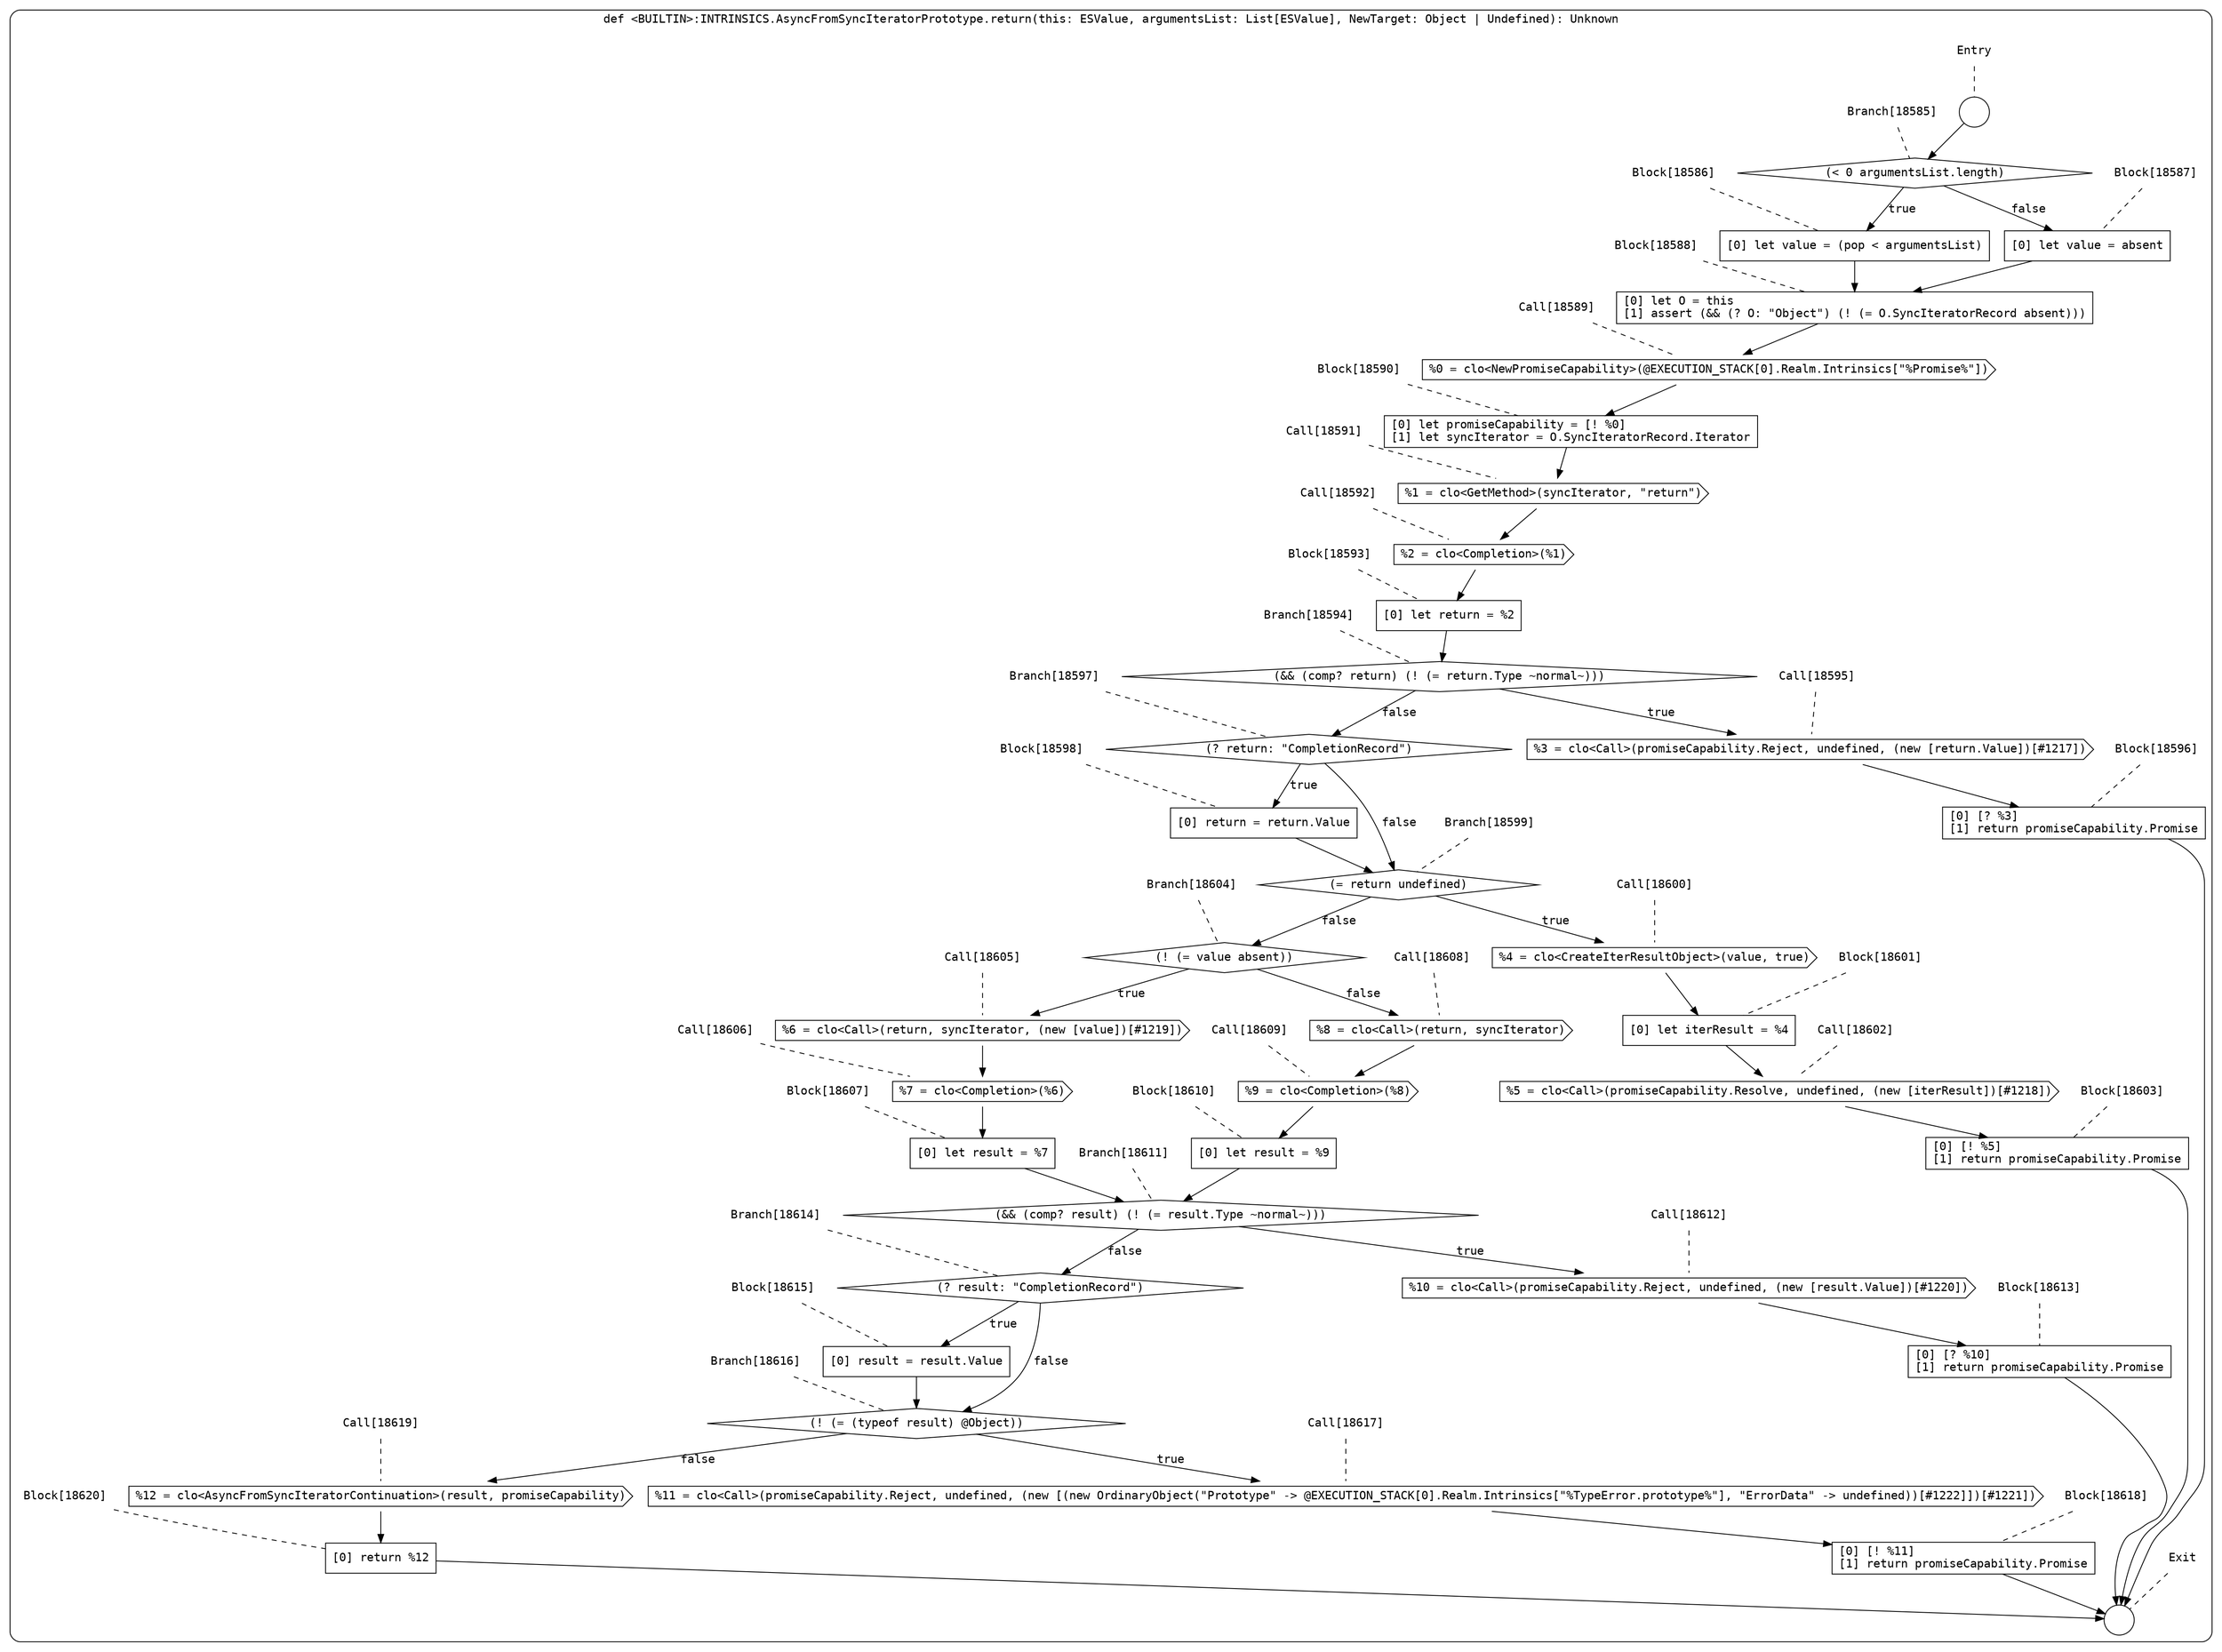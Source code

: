 digraph {
  graph [fontname = "Consolas"]
  node [fontname = "Consolas"]
  edge [fontname = "Consolas"]
  subgraph cluster2563 {
    label = "def <BUILTIN>:INTRINSICS.AsyncFromSyncIteratorPrototype.return(this: ESValue, argumentsList: List[ESValue], NewTarget: Object | Undefined): Unknown"
    style = rounded
    cluster2563_entry_name [shape=none, label=<<font color="black">Entry</font>>]
    cluster2563_entry_name -> cluster2563_entry [arrowhead=none, color="black", style=dashed]
    cluster2563_entry [shape=circle label=" " color="black" fillcolor="white" style=filled]
    cluster2563_entry -> node18585 [color="black"]
    cluster2563_exit_name [shape=none, label=<<font color="black">Exit</font>>]
    cluster2563_exit_name -> cluster2563_exit [arrowhead=none, color="black", style=dashed]
    cluster2563_exit [shape=circle label=" " color="black" fillcolor="white" style=filled]
    node18585_name [shape=none, label=<<font color="black">Branch[18585]</font>>]
    node18585_name -> node18585 [arrowhead=none, color="black", style=dashed]
    node18585 [shape=diamond, label=<<font color="black">(&lt; 0 argumentsList.length)</font>> color="black" fillcolor="white", style=filled]
    node18585 -> node18586 [label=<<font color="black">true</font>> color="black"]
    node18585 -> node18587 [label=<<font color="black">false</font>> color="black"]
    node18586_name [shape=none, label=<<font color="black">Block[18586]</font>>]
    node18586_name -> node18586 [arrowhead=none, color="black", style=dashed]
    node18586 [shape=box, label=<<font color="black">[0] let value = (pop &lt; argumentsList)<BR ALIGN="LEFT"/></font>> color="black" fillcolor="white", style=filled]
    node18586 -> node18588 [color="black"]
    node18587_name [shape=none, label=<<font color="black">Block[18587]</font>>]
    node18587_name -> node18587 [arrowhead=none, color="black", style=dashed]
    node18587 [shape=box, label=<<font color="black">[0] let value = absent<BR ALIGN="LEFT"/></font>> color="black" fillcolor="white", style=filled]
    node18587 -> node18588 [color="black"]
    node18588_name [shape=none, label=<<font color="black">Block[18588]</font>>]
    node18588_name -> node18588 [arrowhead=none, color="black", style=dashed]
    node18588 [shape=box, label=<<font color="black">[0] let O = this<BR ALIGN="LEFT"/>[1] assert (&amp;&amp; (? O: &quot;Object&quot;) (! (= O.SyncIteratorRecord absent)))<BR ALIGN="LEFT"/></font>> color="black" fillcolor="white", style=filled]
    node18588 -> node18589 [color="black"]
    node18589_name [shape=none, label=<<font color="black">Call[18589]</font>>]
    node18589_name -> node18589 [arrowhead=none, color="black", style=dashed]
    node18589 [shape=cds, label=<<font color="black">%0 = clo&lt;NewPromiseCapability&gt;(@EXECUTION_STACK[0].Realm.Intrinsics[&quot;%Promise%&quot;])</font>> color="black" fillcolor="white", style=filled]
    node18589 -> node18590 [color="black"]
    node18590_name [shape=none, label=<<font color="black">Block[18590]</font>>]
    node18590_name -> node18590 [arrowhead=none, color="black", style=dashed]
    node18590 [shape=box, label=<<font color="black">[0] let promiseCapability = [! %0]<BR ALIGN="LEFT"/>[1] let syncIterator = O.SyncIteratorRecord.Iterator<BR ALIGN="LEFT"/></font>> color="black" fillcolor="white", style=filled]
    node18590 -> node18591 [color="black"]
    node18591_name [shape=none, label=<<font color="black">Call[18591]</font>>]
    node18591_name -> node18591 [arrowhead=none, color="black", style=dashed]
    node18591 [shape=cds, label=<<font color="black">%1 = clo&lt;GetMethod&gt;(syncIterator, &quot;return&quot;)</font>> color="black" fillcolor="white", style=filled]
    node18591 -> node18592 [color="black"]
    node18592_name [shape=none, label=<<font color="black">Call[18592]</font>>]
    node18592_name -> node18592 [arrowhead=none, color="black", style=dashed]
    node18592 [shape=cds, label=<<font color="black">%2 = clo&lt;Completion&gt;(%1)</font>> color="black" fillcolor="white", style=filled]
    node18592 -> node18593 [color="black"]
    node18593_name [shape=none, label=<<font color="black">Block[18593]</font>>]
    node18593_name -> node18593 [arrowhead=none, color="black", style=dashed]
    node18593 [shape=box, label=<<font color="black">[0] let return = %2<BR ALIGN="LEFT"/></font>> color="black" fillcolor="white", style=filled]
    node18593 -> node18594 [color="black"]
    node18594_name [shape=none, label=<<font color="black">Branch[18594]</font>>]
    node18594_name -> node18594 [arrowhead=none, color="black", style=dashed]
    node18594 [shape=diamond, label=<<font color="black">(&amp;&amp; (comp? return) (! (= return.Type ~normal~)))</font>> color="black" fillcolor="white", style=filled]
    node18594 -> node18595 [label=<<font color="black">true</font>> color="black"]
    node18594 -> node18597 [label=<<font color="black">false</font>> color="black"]
    node18595_name [shape=none, label=<<font color="black">Call[18595]</font>>]
    node18595_name -> node18595 [arrowhead=none, color="black", style=dashed]
    node18595 [shape=cds, label=<<font color="black">%3 = clo&lt;Call&gt;(promiseCapability.Reject, undefined, (new [return.Value])[#1217])</font>> color="black" fillcolor="white", style=filled]
    node18595 -> node18596 [color="black"]
    node18597_name [shape=none, label=<<font color="black">Branch[18597]</font>>]
    node18597_name -> node18597 [arrowhead=none, color="black", style=dashed]
    node18597 [shape=diamond, label=<<font color="black">(? return: &quot;CompletionRecord&quot;)</font>> color="black" fillcolor="white", style=filled]
    node18597 -> node18598 [label=<<font color="black">true</font>> color="black"]
    node18597 -> node18599 [label=<<font color="black">false</font>> color="black"]
    node18596_name [shape=none, label=<<font color="black">Block[18596]</font>>]
    node18596_name -> node18596 [arrowhead=none, color="black", style=dashed]
    node18596 [shape=box, label=<<font color="black">[0] [? %3]<BR ALIGN="LEFT"/>[1] return promiseCapability.Promise<BR ALIGN="LEFT"/></font>> color="black" fillcolor="white", style=filled]
    node18596 -> cluster2563_exit [color="black"]
    node18598_name [shape=none, label=<<font color="black">Block[18598]</font>>]
    node18598_name -> node18598 [arrowhead=none, color="black", style=dashed]
    node18598 [shape=box, label=<<font color="black">[0] return = return.Value<BR ALIGN="LEFT"/></font>> color="black" fillcolor="white", style=filled]
    node18598 -> node18599 [color="black"]
    node18599_name [shape=none, label=<<font color="black">Branch[18599]</font>>]
    node18599_name -> node18599 [arrowhead=none, color="black", style=dashed]
    node18599 [shape=diamond, label=<<font color="black">(= return undefined)</font>> color="black" fillcolor="white", style=filled]
    node18599 -> node18600 [label=<<font color="black">true</font>> color="black"]
    node18599 -> node18604 [label=<<font color="black">false</font>> color="black"]
    node18600_name [shape=none, label=<<font color="black">Call[18600]</font>>]
    node18600_name -> node18600 [arrowhead=none, color="black", style=dashed]
    node18600 [shape=cds, label=<<font color="black">%4 = clo&lt;CreateIterResultObject&gt;(value, true)</font>> color="black" fillcolor="white", style=filled]
    node18600 -> node18601 [color="black"]
    node18604_name [shape=none, label=<<font color="black">Branch[18604]</font>>]
    node18604_name -> node18604 [arrowhead=none, color="black", style=dashed]
    node18604 [shape=diamond, label=<<font color="black">(! (= value absent))</font>> color="black" fillcolor="white", style=filled]
    node18604 -> node18605 [label=<<font color="black">true</font>> color="black"]
    node18604 -> node18608 [label=<<font color="black">false</font>> color="black"]
    node18601_name [shape=none, label=<<font color="black">Block[18601]</font>>]
    node18601_name -> node18601 [arrowhead=none, color="black", style=dashed]
    node18601 [shape=box, label=<<font color="black">[0] let iterResult = %4<BR ALIGN="LEFT"/></font>> color="black" fillcolor="white", style=filled]
    node18601 -> node18602 [color="black"]
    node18605_name [shape=none, label=<<font color="black">Call[18605]</font>>]
    node18605_name -> node18605 [arrowhead=none, color="black", style=dashed]
    node18605 [shape=cds, label=<<font color="black">%6 = clo&lt;Call&gt;(return, syncIterator, (new [value])[#1219])</font>> color="black" fillcolor="white", style=filled]
    node18605 -> node18606 [color="black"]
    node18608_name [shape=none, label=<<font color="black">Call[18608]</font>>]
    node18608_name -> node18608 [arrowhead=none, color="black", style=dashed]
    node18608 [shape=cds, label=<<font color="black">%8 = clo&lt;Call&gt;(return, syncIterator)</font>> color="black" fillcolor="white", style=filled]
    node18608 -> node18609 [color="black"]
    node18602_name [shape=none, label=<<font color="black">Call[18602]</font>>]
    node18602_name -> node18602 [arrowhead=none, color="black", style=dashed]
    node18602 [shape=cds, label=<<font color="black">%5 = clo&lt;Call&gt;(promiseCapability.Resolve, undefined, (new [iterResult])[#1218])</font>> color="black" fillcolor="white", style=filled]
    node18602 -> node18603 [color="black"]
    node18606_name [shape=none, label=<<font color="black">Call[18606]</font>>]
    node18606_name -> node18606 [arrowhead=none, color="black", style=dashed]
    node18606 [shape=cds, label=<<font color="black">%7 = clo&lt;Completion&gt;(%6)</font>> color="black" fillcolor="white", style=filled]
    node18606 -> node18607 [color="black"]
    node18609_name [shape=none, label=<<font color="black">Call[18609]</font>>]
    node18609_name -> node18609 [arrowhead=none, color="black", style=dashed]
    node18609 [shape=cds, label=<<font color="black">%9 = clo&lt;Completion&gt;(%8)</font>> color="black" fillcolor="white", style=filled]
    node18609 -> node18610 [color="black"]
    node18603_name [shape=none, label=<<font color="black">Block[18603]</font>>]
    node18603_name -> node18603 [arrowhead=none, color="black", style=dashed]
    node18603 [shape=box, label=<<font color="black">[0] [! %5]<BR ALIGN="LEFT"/>[1] return promiseCapability.Promise<BR ALIGN="LEFT"/></font>> color="black" fillcolor="white", style=filled]
    node18603 -> cluster2563_exit [color="black"]
    node18607_name [shape=none, label=<<font color="black">Block[18607]</font>>]
    node18607_name -> node18607 [arrowhead=none, color="black", style=dashed]
    node18607 [shape=box, label=<<font color="black">[0] let result = %7<BR ALIGN="LEFT"/></font>> color="black" fillcolor="white", style=filled]
    node18607 -> node18611 [color="black"]
    node18610_name [shape=none, label=<<font color="black">Block[18610]</font>>]
    node18610_name -> node18610 [arrowhead=none, color="black", style=dashed]
    node18610 [shape=box, label=<<font color="black">[0] let result = %9<BR ALIGN="LEFT"/></font>> color="black" fillcolor="white", style=filled]
    node18610 -> node18611 [color="black"]
    node18611_name [shape=none, label=<<font color="black">Branch[18611]</font>>]
    node18611_name -> node18611 [arrowhead=none, color="black", style=dashed]
    node18611 [shape=diamond, label=<<font color="black">(&amp;&amp; (comp? result) (! (= result.Type ~normal~)))</font>> color="black" fillcolor="white", style=filled]
    node18611 -> node18612 [label=<<font color="black">true</font>> color="black"]
    node18611 -> node18614 [label=<<font color="black">false</font>> color="black"]
    node18612_name [shape=none, label=<<font color="black">Call[18612]</font>>]
    node18612_name -> node18612 [arrowhead=none, color="black", style=dashed]
    node18612 [shape=cds, label=<<font color="black">%10 = clo&lt;Call&gt;(promiseCapability.Reject, undefined, (new [result.Value])[#1220])</font>> color="black" fillcolor="white", style=filled]
    node18612 -> node18613 [color="black"]
    node18614_name [shape=none, label=<<font color="black">Branch[18614]</font>>]
    node18614_name -> node18614 [arrowhead=none, color="black", style=dashed]
    node18614 [shape=diamond, label=<<font color="black">(? result: &quot;CompletionRecord&quot;)</font>> color="black" fillcolor="white", style=filled]
    node18614 -> node18615 [label=<<font color="black">true</font>> color="black"]
    node18614 -> node18616 [label=<<font color="black">false</font>> color="black"]
    node18613_name [shape=none, label=<<font color="black">Block[18613]</font>>]
    node18613_name -> node18613 [arrowhead=none, color="black", style=dashed]
    node18613 [shape=box, label=<<font color="black">[0] [? %10]<BR ALIGN="LEFT"/>[1] return promiseCapability.Promise<BR ALIGN="LEFT"/></font>> color="black" fillcolor="white", style=filled]
    node18613 -> cluster2563_exit [color="black"]
    node18615_name [shape=none, label=<<font color="black">Block[18615]</font>>]
    node18615_name -> node18615 [arrowhead=none, color="black", style=dashed]
    node18615 [shape=box, label=<<font color="black">[0] result = result.Value<BR ALIGN="LEFT"/></font>> color="black" fillcolor="white", style=filled]
    node18615 -> node18616 [color="black"]
    node18616_name [shape=none, label=<<font color="black">Branch[18616]</font>>]
    node18616_name -> node18616 [arrowhead=none, color="black", style=dashed]
    node18616 [shape=diamond, label=<<font color="black">(! (= (typeof result) @Object))</font>> color="black" fillcolor="white", style=filled]
    node18616 -> node18617 [label=<<font color="black">true</font>> color="black"]
    node18616 -> node18619 [label=<<font color="black">false</font>> color="black"]
    node18617_name [shape=none, label=<<font color="black">Call[18617]</font>>]
    node18617_name -> node18617 [arrowhead=none, color="black", style=dashed]
    node18617 [shape=cds, label=<<font color="black">%11 = clo&lt;Call&gt;(promiseCapability.Reject, undefined, (new [(new OrdinaryObject(&quot;Prototype&quot; -&gt; @EXECUTION_STACK[0].Realm.Intrinsics[&quot;%TypeError.prototype%&quot;], &quot;ErrorData&quot; -&gt; undefined))[#1222]])[#1221])</font>> color="black" fillcolor="white", style=filled]
    node18617 -> node18618 [color="black"]
    node18619_name [shape=none, label=<<font color="black">Call[18619]</font>>]
    node18619_name -> node18619 [arrowhead=none, color="black", style=dashed]
    node18619 [shape=cds, label=<<font color="black">%12 = clo&lt;AsyncFromSyncIteratorContinuation&gt;(result, promiseCapability)</font>> color="black" fillcolor="white", style=filled]
    node18619 -> node18620 [color="black"]
    node18618_name [shape=none, label=<<font color="black">Block[18618]</font>>]
    node18618_name -> node18618 [arrowhead=none, color="black", style=dashed]
    node18618 [shape=box, label=<<font color="black">[0] [! %11]<BR ALIGN="LEFT"/>[1] return promiseCapability.Promise<BR ALIGN="LEFT"/></font>> color="black" fillcolor="white", style=filled]
    node18618 -> cluster2563_exit [color="black"]
    node18620_name [shape=none, label=<<font color="black">Block[18620]</font>>]
    node18620_name -> node18620 [arrowhead=none, color="black", style=dashed]
    node18620 [shape=box, label=<<font color="black">[0] return %12<BR ALIGN="LEFT"/></font>> color="black" fillcolor="white", style=filled]
    node18620 -> cluster2563_exit [color="black"]
  }
}